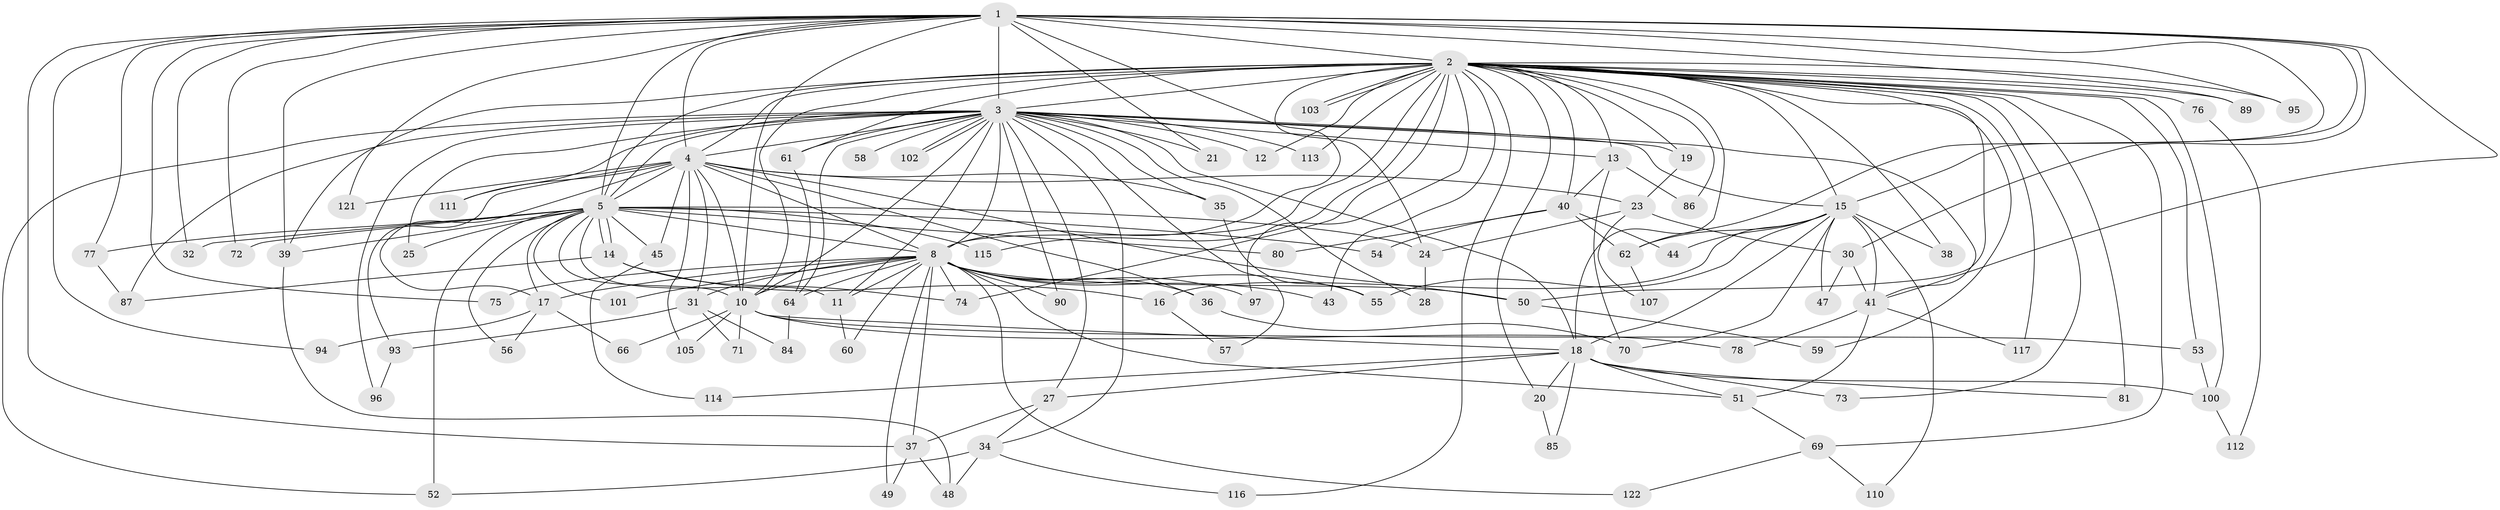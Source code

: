 // Generated by graph-tools (version 1.1) at 2025/51/02/27/25 19:51:44]
// undirected, 94 vertices, 214 edges
graph export_dot {
graph [start="1"]
  node [color=gray90,style=filled];
  1 [super="+9"];
  2 [super="+6"];
  3 [super="+7"];
  4 [super="+33"];
  5 [super="+22"];
  8 [super="+88"];
  10 [super="+83"];
  11;
  12;
  13;
  14 [super="+91"];
  15 [super="+29"];
  16;
  17 [super="+67"];
  18 [super="+26"];
  19;
  20;
  21;
  23;
  24 [super="+63"];
  25;
  27;
  28;
  30 [super="+118"];
  31;
  32;
  34 [super="+108"];
  35;
  36;
  37 [super="+42"];
  38;
  39 [super="+92"];
  40;
  41 [super="+46"];
  43;
  44;
  45;
  47;
  48;
  49;
  50 [super="+65"];
  51 [super="+68"];
  52 [super="+99"];
  53;
  54;
  55 [super="+79"];
  56;
  57;
  58;
  59;
  60;
  61 [super="+119"];
  62 [super="+120"];
  64 [super="+82"];
  66;
  69;
  70 [super="+98"];
  71;
  72;
  73;
  74;
  75;
  76;
  77;
  78;
  80;
  81 [super="+109"];
  84;
  85;
  86;
  87 [super="+104"];
  89;
  90;
  93;
  94;
  95;
  96;
  97;
  100 [super="+106"];
  101;
  102;
  103;
  105;
  107;
  110;
  111;
  112;
  113;
  114;
  115;
  116;
  117;
  121;
  122;
  1 -- 2 [weight=4];
  1 -- 3 [weight=4];
  1 -- 4 [weight=2];
  1 -- 5 [weight=2];
  1 -- 8 [weight=2];
  1 -- 10 [weight=2];
  1 -- 15;
  1 -- 21;
  1 -- 30;
  1 -- 32;
  1 -- 39;
  1 -- 72;
  1 -- 89;
  1 -- 94;
  1 -- 37;
  1 -- 75;
  1 -- 77;
  1 -- 121;
  1 -- 95;
  1 -- 41;
  1 -- 62;
  2 -- 3 [weight=4];
  2 -- 4 [weight=2];
  2 -- 5 [weight=2];
  2 -- 8 [weight=2];
  2 -- 10 [weight=2];
  2 -- 12;
  2 -- 13;
  2 -- 19;
  2 -- 24;
  2 -- 39;
  2 -- 43;
  2 -- 53;
  2 -- 59;
  2 -- 61;
  2 -- 69;
  2 -- 73;
  2 -- 74;
  2 -- 76 [weight=2];
  2 -- 81 [weight=2];
  2 -- 86;
  2 -- 95;
  2 -- 97;
  2 -- 103;
  2 -- 103;
  2 -- 113;
  2 -- 117;
  2 -- 20;
  2 -- 89;
  2 -- 38;
  2 -- 40;
  2 -- 115;
  2 -- 116;
  2 -- 18;
  2 -- 15;
  2 -- 50;
  2 -- 100;
  3 -- 4 [weight=2];
  3 -- 5 [weight=2];
  3 -- 8 [weight=2];
  3 -- 10 [weight=2];
  3 -- 12;
  3 -- 19;
  3 -- 21;
  3 -- 25;
  3 -- 28;
  3 -- 35;
  3 -- 57;
  3 -- 64;
  3 -- 90;
  3 -- 102;
  3 -- 102;
  3 -- 87;
  3 -- 11;
  3 -- 13;
  3 -- 15;
  3 -- 18;
  3 -- 27;
  3 -- 96;
  3 -- 34;
  3 -- 41;
  3 -- 111;
  3 -- 113;
  3 -- 52;
  3 -- 58;
  3 -- 61 [weight=2];
  4 -- 5 [weight=2];
  4 -- 8;
  4 -- 10;
  4 -- 17;
  4 -- 23;
  4 -- 31;
  4 -- 36;
  4 -- 45;
  4 -- 93;
  4 -- 105;
  4 -- 111;
  4 -- 121;
  4 -- 50;
  4 -- 35;
  5 -- 8 [weight=2];
  5 -- 10;
  5 -- 14;
  5 -- 14;
  5 -- 17;
  5 -- 25;
  5 -- 32;
  5 -- 45;
  5 -- 52;
  5 -- 54;
  5 -- 56;
  5 -- 72;
  5 -- 77;
  5 -- 80;
  5 -- 101;
  5 -- 115;
  5 -- 11;
  5 -- 39;
  5 -- 24;
  8 -- 10;
  8 -- 11;
  8 -- 31;
  8 -- 36;
  8 -- 43;
  8 -- 49;
  8 -- 50;
  8 -- 55;
  8 -- 60;
  8 -- 64;
  8 -- 74;
  8 -- 75;
  8 -- 90;
  8 -- 97;
  8 -- 101;
  8 -- 122;
  8 -- 37;
  8 -- 51;
  8 -- 17;
  10 -- 53;
  10 -- 66;
  10 -- 71;
  10 -- 78;
  10 -- 105;
  10 -- 18;
  11 -- 60;
  13 -- 40;
  13 -- 86;
  13 -- 70;
  14 -- 16;
  14 -- 87;
  14 -- 74;
  15 -- 16;
  15 -- 18;
  15 -- 38;
  15 -- 44;
  15 -- 47;
  15 -- 55;
  15 -- 62;
  15 -- 70;
  15 -- 110;
  15 -- 41;
  16 -- 57;
  17 -- 56;
  17 -- 66;
  17 -- 94;
  18 -- 20;
  18 -- 27;
  18 -- 73;
  18 -- 114;
  18 -- 51;
  18 -- 100;
  18 -- 85;
  18 -- 81;
  19 -- 23;
  20 -- 85;
  23 -- 24;
  23 -- 30;
  23 -- 107;
  24 -- 28;
  27 -- 34;
  27 -- 37;
  30 -- 47;
  30 -- 41;
  31 -- 71;
  31 -- 84;
  31 -- 93;
  34 -- 52;
  34 -- 48;
  34 -- 116;
  35 -- 55;
  36 -- 70;
  37 -- 48;
  37 -- 49;
  39 -- 48;
  40 -- 44;
  40 -- 54;
  40 -- 62;
  40 -- 80;
  41 -- 117;
  41 -- 51;
  41 -- 78;
  45 -- 114;
  50 -- 59;
  51 -- 69;
  53 -- 100;
  61 -- 64;
  62 -- 107;
  64 -- 84;
  69 -- 110;
  69 -- 122;
  76 -- 112;
  77 -- 87;
  93 -- 96;
  100 -- 112;
}
